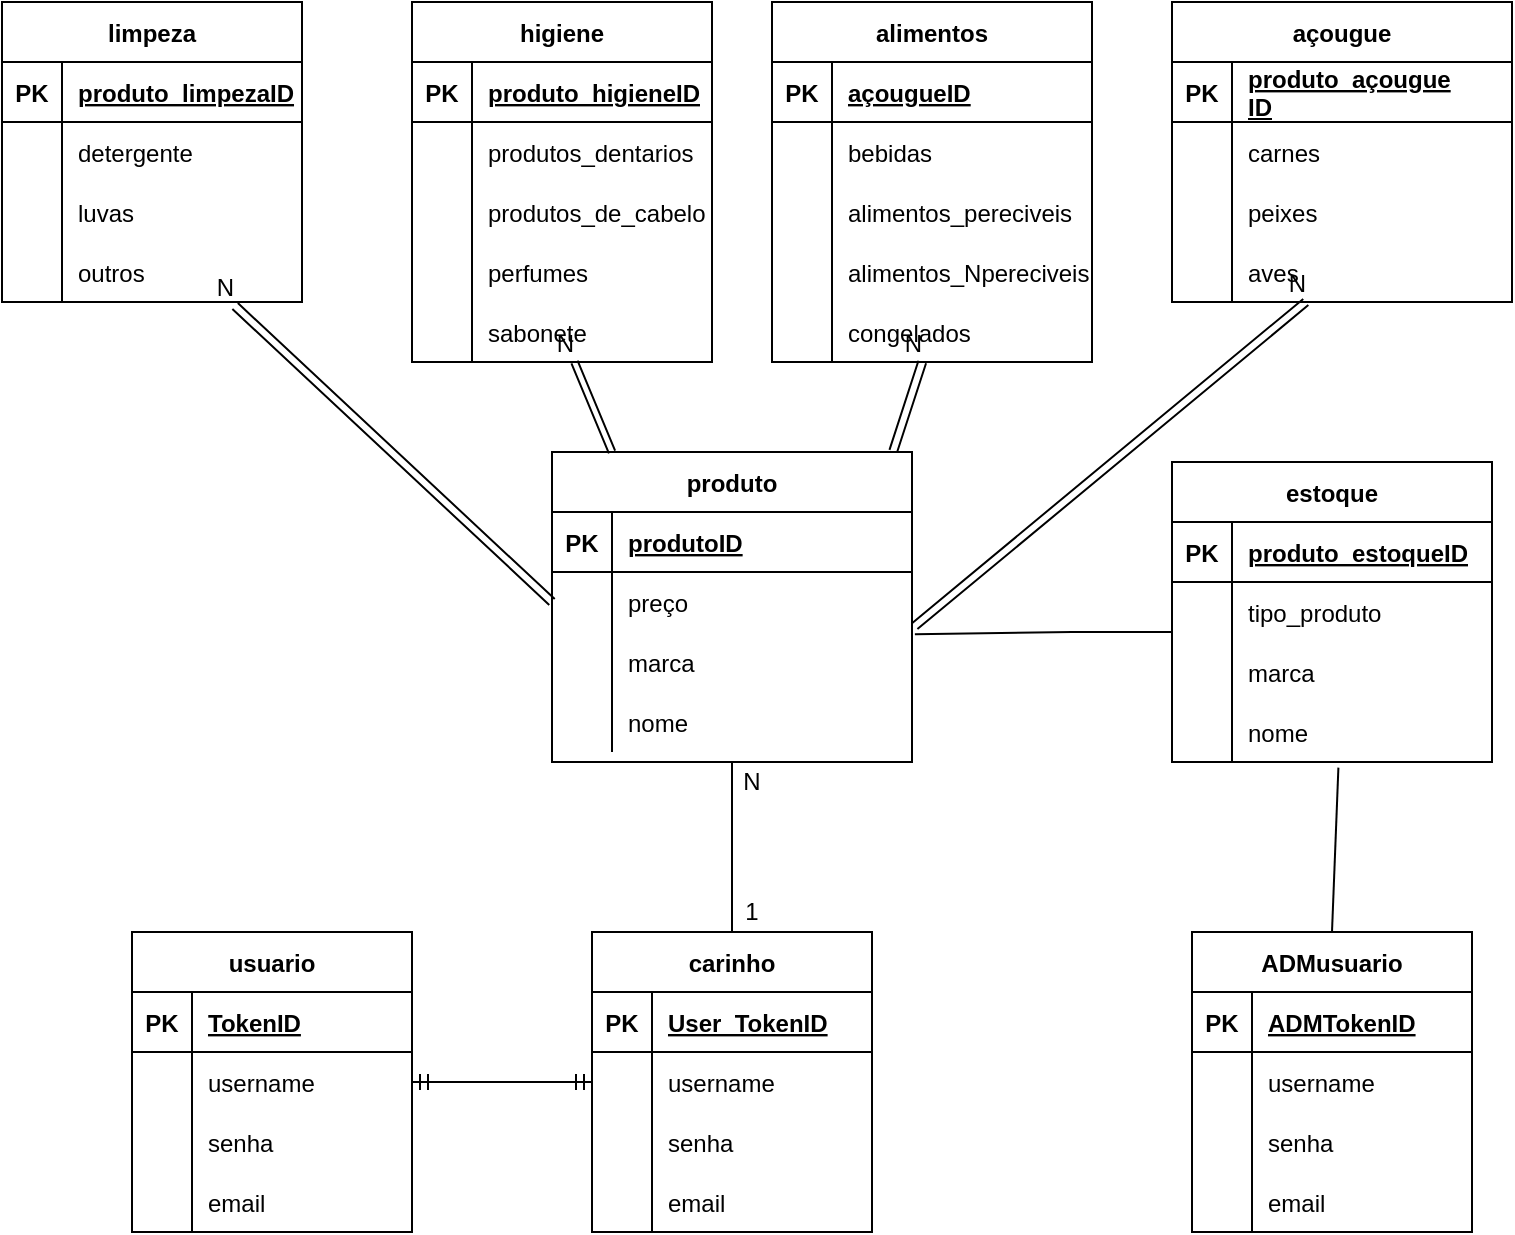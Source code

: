 <mxfile version="15.3.1" type="github"><diagram id="i1wane6dkHBw8XoT8Bc1" name="Page-1"><mxGraphModel dx="1151" dy="663" grid="1" gridSize="10" guides="1" tooltips="1" connect="1" arrows="1" fold="1" page="1" pageScale="1" pageWidth="413" pageHeight="291" math="0" shadow="0"><root><mxCell id="0"/><mxCell id="1" parent="0"/><mxCell id="B2MlyUKDuGletZ__i32v-38" value="higiene" style="shape=table;startSize=30;container=1;collapsible=1;childLayout=tableLayout;fixedRows=1;rowLines=0;fontStyle=1;align=center;resizeLast=1;" vertex="1" parent="1"><mxGeometry x="240" y="25" width="150" height="180" as="geometry"/></mxCell><mxCell id="B2MlyUKDuGletZ__i32v-39" value="" style="shape=partialRectangle;collapsible=0;dropTarget=0;pointerEvents=0;fillColor=none;top=0;left=0;bottom=1;right=0;points=[[0,0.5],[1,0.5]];portConstraint=eastwest;" vertex="1" parent="B2MlyUKDuGletZ__i32v-38"><mxGeometry y="30" width="150" height="30" as="geometry"/></mxCell><mxCell id="B2MlyUKDuGletZ__i32v-40" value="PK" style="shape=partialRectangle;connectable=0;fillColor=none;top=0;left=0;bottom=0;right=0;fontStyle=1;overflow=hidden;" vertex="1" parent="B2MlyUKDuGletZ__i32v-39"><mxGeometry width="30" height="30" as="geometry"><mxRectangle width="30" height="30" as="alternateBounds"/></mxGeometry></mxCell><mxCell id="B2MlyUKDuGletZ__i32v-41" value="produto_higieneID" style="shape=partialRectangle;connectable=0;fillColor=none;top=0;left=0;bottom=0;right=0;align=left;spacingLeft=6;fontStyle=5;overflow=hidden;" vertex="1" parent="B2MlyUKDuGletZ__i32v-39"><mxGeometry x="30" width="120" height="30" as="geometry"><mxRectangle width="120" height="30" as="alternateBounds"/></mxGeometry></mxCell><mxCell id="B2MlyUKDuGletZ__i32v-42" value="" style="shape=partialRectangle;collapsible=0;dropTarget=0;pointerEvents=0;fillColor=none;top=0;left=0;bottom=0;right=0;points=[[0,0.5],[1,0.5]];portConstraint=eastwest;" vertex="1" parent="B2MlyUKDuGletZ__i32v-38"><mxGeometry y="60" width="150" height="30" as="geometry"/></mxCell><mxCell id="B2MlyUKDuGletZ__i32v-43" value="" style="shape=partialRectangle;connectable=0;fillColor=none;top=0;left=0;bottom=0;right=0;editable=1;overflow=hidden;" vertex="1" parent="B2MlyUKDuGletZ__i32v-42"><mxGeometry width="30" height="30" as="geometry"><mxRectangle width="30" height="30" as="alternateBounds"/></mxGeometry></mxCell><mxCell id="B2MlyUKDuGletZ__i32v-44" value="produtos_dentarios" style="shape=partialRectangle;connectable=0;fillColor=none;top=0;left=0;bottom=0;right=0;align=left;spacingLeft=6;overflow=hidden;fontStyle=0" vertex="1" parent="B2MlyUKDuGletZ__i32v-42"><mxGeometry x="30" width="120" height="30" as="geometry"><mxRectangle width="120" height="30" as="alternateBounds"/></mxGeometry></mxCell><mxCell id="B2MlyUKDuGletZ__i32v-45" value="" style="shape=partialRectangle;collapsible=0;dropTarget=0;pointerEvents=0;fillColor=none;top=0;left=0;bottom=0;right=0;points=[[0,0.5],[1,0.5]];portConstraint=eastwest;" vertex="1" parent="B2MlyUKDuGletZ__i32v-38"><mxGeometry y="90" width="150" height="30" as="geometry"/></mxCell><mxCell id="B2MlyUKDuGletZ__i32v-46" value="" style="shape=partialRectangle;connectable=0;fillColor=none;top=0;left=0;bottom=0;right=0;editable=1;overflow=hidden;" vertex="1" parent="B2MlyUKDuGletZ__i32v-45"><mxGeometry width="30" height="30" as="geometry"><mxRectangle width="30" height="30" as="alternateBounds"/></mxGeometry></mxCell><mxCell id="B2MlyUKDuGletZ__i32v-47" value="produtos_de_cabelo" style="shape=partialRectangle;connectable=0;fillColor=none;top=0;left=0;bottom=0;right=0;align=left;spacingLeft=6;overflow=hidden;" vertex="1" parent="B2MlyUKDuGletZ__i32v-45"><mxGeometry x="30" width="120" height="30" as="geometry"><mxRectangle width="120" height="30" as="alternateBounds"/></mxGeometry></mxCell><mxCell id="B2MlyUKDuGletZ__i32v-48" value="" style="shape=partialRectangle;collapsible=0;dropTarget=0;pointerEvents=0;fillColor=none;top=0;left=0;bottom=0;right=0;points=[[0,0.5],[1,0.5]];portConstraint=eastwest;" vertex="1" parent="B2MlyUKDuGletZ__i32v-38"><mxGeometry y="120" width="150" height="30" as="geometry"/></mxCell><mxCell id="B2MlyUKDuGletZ__i32v-49" value="" style="shape=partialRectangle;connectable=0;fillColor=none;top=0;left=0;bottom=0;right=0;editable=1;overflow=hidden;" vertex="1" parent="B2MlyUKDuGletZ__i32v-48"><mxGeometry width="30" height="30" as="geometry"><mxRectangle width="30" height="30" as="alternateBounds"/></mxGeometry></mxCell><mxCell id="B2MlyUKDuGletZ__i32v-50" value="perfumes" style="shape=partialRectangle;connectable=0;fillColor=none;top=0;left=0;bottom=0;right=0;align=left;spacingLeft=6;overflow=hidden;" vertex="1" parent="B2MlyUKDuGletZ__i32v-48"><mxGeometry x="30" width="120" height="30" as="geometry"><mxRectangle width="120" height="30" as="alternateBounds"/></mxGeometry></mxCell><mxCell id="B2MlyUKDuGletZ__i32v-161" style="shape=partialRectangle;collapsible=0;dropTarget=0;pointerEvents=0;fillColor=none;top=0;left=0;bottom=0;right=0;points=[[0,0.5],[1,0.5]];portConstraint=eastwest;" vertex="1" parent="B2MlyUKDuGletZ__i32v-38"><mxGeometry y="150" width="150" height="30" as="geometry"/></mxCell><mxCell id="B2MlyUKDuGletZ__i32v-162" style="shape=partialRectangle;connectable=0;fillColor=none;top=0;left=0;bottom=0;right=0;editable=1;overflow=hidden;" vertex="1" parent="B2MlyUKDuGletZ__i32v-161"><mxGeometry width="30" height="30" as="geometry"><mxRectangle width="30" height="30" as="alternateBounds"/></mxGeometry></mxCell><mxCell id="B2MlyUKDuGletZ__i32v-163" value="sabonete" style="shape=partialRectangle;connectable=0;fillColor=none;top=0;left=0;bottom=0;right=0;align=left;spacingLeft=6;overflow=hidden;" vertex="1" parent="B2MlyUKDuGletZ__i32v-161"><mxGeometry x="30" width="120" height="30" as="geometry"><mxRectangle width="120" height="30" as="alternateBounds"/></mxGeometry></mxCell><mxCell id="B2MlyUKDuGletZ__i32v-51" value="produto" style="shape=table;startSize=30;container=1;collapsible=1;childLayout=tableLayout;fixedRows=1;rowLines=0;fontStyle=1;align=center;resizeLast=1;" vertex="1" parent="1"><mxGeometry x="310" y="250" width="180" height="155" as="geometry"/></mxCell><mxCell id="B2MlyUKDuGletZ__i32v-52" value="" style="shape=partialRectangle;collapsible=0;dropTarget=0;pointerEvents=0;fillColor=none;top=0;left=0;bottom=1;right=0;points=[[0,0.5],[1,0.5]];portConstraint=eastwest;" vertex="1" parent="B2MlyUKDuGletZ__i32v-51"><mxGeometry y="30" width="180" height="30" as="geometry"/></mxCell><mxCell id="B2MlyUKDuGletZ__i32v-53" value="PK" style="shape=partialRectangle;connectable=0;fillColor=none;top=0;left=0;bottom=0;right=0;fontStyle=1;overflow=hidden;" vertex="1" parent="B2MlyUKDuGletZ__i32v-52"><mxGeometry width="30" height="30" as="geometry"><mxRectangle width="30" height="30" as="alternateBounds"/></mxGeometry></mxCell><mxCell id="B2MlyUKDuGletZ__i32v-54" value="produtoID" style="shape=partialRectangle;connectable=0;fillColor=none;top=0;left=0;bottom=0;right=0;align=left;spacingLeft=6;fontStyle=5;overflow=hidden;" vertex="1" parent="B2MlyUKDuGletZ__i32v-52"><mxGeometry x="30" width="150" height="30" as="geometry"><mxRectangle width="150" height="30" as="alternateBounds"/></mxGeometry></mxCell><mxCell id="B2MlyUKDuGletZ__i32v-55" value="" style="shape=partialRectangle;collapsible=0;dropTarget=0;pointerEvents=0;fillColor=none;top=0;left=0;bottom=0;right=0;points=[[0,0.5],[1,0.5]];portConstraint=eastwest;" vertex="1" parent="B2MlyUKDuGletZ__i32v-51"><mxGeometry y="60" width="180" height="30" as="geometry"/></mxCell><mxCell id="B2MlyUKDuGletZ__i32v-56" value="" style="shape=partialRectangle;connectable=0;fillColor=none;top=0;left=0;bottom=0;right=0;editable=1;overflow=hidden;" vertex="1" parent="B2MlyUKDuGletZ__i32v-55"><mxGeometry width="30" height="30" as="geometry"><mxRectangle width="30" height="30" as="alternateBounds"/></mxGeometry></mxCell><object label="preço" id="B2MlyUKDuGletZ__i32v-57"><mxCell style="shape=partialRectangle;connectable=0;fillColor=none;top=0;left=0;bottom=0;right=0;align=left;spacingLeft=6;overflow=hidden;" vertex="1" parent="B2MlyUKDuGletZ__i32v-55"><mxGeometry x="30" width="150" height="30" as="geometry"><mxRectangle width="150" height="30" as="alternateBounds"/></mxGeometry></mxCell></object><mxCell id="B2MlyUKDuGletZ__i32v-58" value="" style="shape=partialRectangle;collapsible=0;dropTarget=0;pointerEvents=0;fillColor=none;top=0;left=0;bottom=0;right=0;points=[[0,0.5],[1,0.5]];portConstraint=eastwest;" vertex="1" parent="B2MlyUKDuGletZ__i32v-51"><mxGeometry y="90" width="180" height="30" as="geometry"/></mxCell><mxCell id="B2MlyUKDuGletZ__i32v-59" value="" style="shape=partialRectangle;connectable=0;fillColor=none;top=0;left=0;bottom=0;right=0;editable=1;overflow=hidden;" vertex="1" parent="B2MlyUKDuGletZ__i32v-58"><mxGeometry width="30" height="30" as="geometry"><mxRectangle width="30" height="30" as="alternateBounds"/></mxGeometry></mxCell><mxCell id="B2MlyUKDuGletZ__i32v-60" value="marca" style="shape=partialRectangle;connectable=0;fillColor=none;top=0;left=0;bottom=0;right=0;align=left;spacingLeft=6;overflow=hidden;" vertex="1" parent="B2MlyUKDuGletZ__i32v-58"><mxGeometry x="30" width="150" height="30" as="geometry"><mxRectangle width="150" height="30" as="alternateBounds"/></mxGeometry></mxCell><mxCell id="B2MlyUKDuGletZ__i32v-61" value="" style="shape=partialRectangle;collapsible=0;dropTarget=0;pointerEvents=0;fillColor=none;top=0;left=0;bottom=0;right=0;points=[[0,0.5],[1,0.5]];portConstraint=eastwest;" vertex="1" parent="B2MlyUKDuGletZ__i32v-51"><mxGeometry y="120" width="180" height="30" as="geometry"/></mxCell><mxCell id="B2MlyUKDuGletZ__i32v-62" value="" style="shape=partialRectangle;connectable=0;fillColor=none;top=0;left=0;bottom=0;right=0;editable=1;overflow=hidden;" vertex="1" parent="B2MlyUKDuGletZ__i32v-61"><mxGeometry width="30" height="30" as="geometry"><mxRectangle width="30" height="30" as="alternateBounds"/></mxGeometry></mxCell><mxCell id="B2MlyUKDuGletZ__i32v-63" value="nome" style="shape=partialRectangle;connectable=0;fillColor=none;top=0;left=0;bottom=0;right=0;align=left;spacingLeft=6;overflow=hidden;" vertex="1" parent="B2MlyUKDuGletZ__i32v-61"><mxGeometry x="30" width="150" height="30" as="geometry"><mxRectangle width="150" height="30" as="alternateBounds"/></mxGeometry></mxCell><mxCell id="B2MlyUKDuGletZ__i32v-77" value="açougue" style="shape=table;startSize=30;container=1;collapsible=1;childLayout=tableLayout;fixedRows=1;rowLines=0;fontStyle=1;align=center;resizeLast=1;" vertex="1" parent="1"><mxGeometry x="620" y="25" width="170" height="150" as="geometry"/></mxCell><mxCell id="B2MlyUKDuGletZ__i32v-78" value="" style="shape=partialRectangle;collapsible=0;dropTarget=0;pointerEvents=0;fillColor=none;top=0;left=0;bottom=1;right=0;points=[[0,0.5],[1,0.5]];portConstraint=eastwest;" vertex="1" parent="B2MlyUKDuGletZ__i32v-77"><mxGeometry y="30" width="170" height="30" as="geometry"/></mxCell><mxCell id="B2MlyUKDuGletZ__i32v-79" value="PK" style="shape=partialRectangle;connectable=0;fillColor=none;top=0;left=0;bottom=0;right=0;fontStyle=1;overflow=hidden;" vertex="1" parent="B2MlyUKDuGletZ__i32v-78"><mxGeometry width="30" height="30" as="geometry"><mxRectangle width="30" height="30" as="alternateBounds"/></mxGeometry></mxCell><mxCell id="B2MlyUKDuGletZ__i32v-80" value="produto_açougue&#10;ID" style="shape=partialRectangle;connectable=0;fillColor=none;top=0;left=0;bottom=0;right=0;align=left;spacingLeft=6;fontStyle=5;overflow=hidden;" vertex="1" parent="B2MlyUKDuGletZ__i32v-78"><mxGeometry x="30" width="140" height="30" as="geometry"><mxRectangle width="140" height="30" as="alternateBounds"/></mxGeometry></mxCell><mxCell id="B2MlyUKDuGletZ__i32v-81" value="" style="shape=partialRectangle;collapsible=0;dropTarget=0;pointerEvents=0;fillColor=none;top=0;left=0;bottom=0;right=0;points=[[0,0.5],[1,0.5]];portConstraint=eastwest;" vertex="1" parent="B2MlyUKDuGletZ__i32v-77"><mxGeometry y="60" width="170" height="30" as="geometry"/></mxCell><mxCell id="B2MlyUKDuGletZ__i32v-82" value="" style="shape=partialRectangle;connectable=0;fillColor=none;top=0;left=0;bottom=0;right=0;editable=1;overflow=hidden;" vertex="1" parent="B2MlyUKDuGletZ__i32v-81"><mxGeometry width="30" height="30" as="geometry"><mxRectangle width="30" height="30" as="alternateBounds"/></mxGeometry></mxCell><mxCell id="B2MlyUKDuGletZ__i32v-83" value="carnes" style="shape=partialRectangle;connectable=0;fillColor=none;top=0;left=0;bottom=0;right=0;align=left;spacingLeft=6;overflow=hidden;" vertex="1" parent="B2MlyUKDuGletZ__i32v-81"><mxGeometry x="30" width="140" height="30" as="geometry"><mxRectangle width="140" height="30" as="alternateBounds"/></mxGeometry></mxCell><mxCell id="B2MlyUKDuGletZ__i32v-84" value="" style="shape=partialRectangle;collapsible=0;dropTarget=0;pointerEvents=0;fillColor=none;top=0;left=0;bottom=0;right=0;points=[[0,0.5],[1,0.5]];portConstraint=eastwest;" vertex="1" parent="B2MlyUKDuGletZ__i32v-77"><mxGeometry y="90" width="170" height="30" as="geometry"/></mxCell><mxCell id="B2MlyUKDuGletZ__i32v-85" value="" style="shape=partialRectangle;connectable=0;fillColor=none;top=0;left=0;bottom=0;right=0;editable=1;overflow=hidden;" vertex="1" parent="B2MlyUKDuGletZ__i32v-84"><mxGeometry width="30" height="30" as="geometry"><mxRectangle width="30" height="30" as="alternateBounds"/></mxGeometry></mxCell><mxCell id="B2MlyUKDuGletZ__i32v-86" value="peixes" style="shape=partialRectangle;connectable=0;fillColor=none;top=0;left=0;bottom=0;right=0;align=left;spacingLeft=6;overflow=hidden;" vertex="1" parent="B2MlyUKDuGletZ__i32v-84"><mxGeometry x="30" width="140" height="30" as="geometry"><mxRectangle width="140" height="30" as="alternateBounds"/></mxGeometry></mxCell><mxCell id="B2MlyUKDuGletZ__i32v-87" value="" style="shape=partialRectangle;collapsible=0;dropTarget=0;pointerEvents=0;fillColor=none;top=0;left=0;bottom=0;right=0;points=[[0,0.5],[1,0.5]];portConstraint=eastwest;" vertex="1" parent="B2MlyUKDuGletZ__i32v-77"><mxGeometry y="120" width="170" height="30" as="geometry"/></mxCell><mxCell id="B2MlyUKDuGletZ__i32v-88" value="" style="shape=partialRectangle;connectable=0;fillColor=none;top=0;left=0;bottom=0;right=0;editable=1;overflow=hidden;" vertex="1" parent="B2MlyUKDuGletZ__i32v-87"><mxGeometry width="30" height="30" as="geometry"><mxRectangle width="30" height="30" as="alternateBounds"/></mxGeometry></mxCell><mxCell id="B2MlyUKDuGletZ__i32v-89" value="aves" style="shape=partialRectangle;connectable=0;fillColor=none;top=0;left=0;bottom=0;right=0;align=left;spacingLeft=6;overflow=hidden;" vertex="1" parent="B2MlyUKDuGletZ__i32v-87"><mxGeometry x="30" width="140" height="30" as="geometry"><mxRectangle width="140" height="30" as="alternateBounds"/></mxGeometry></mxCell><mxCell id="B2MlyUKDuGletZ__i32v-90" value="limpeza" style="shape=table;startSize=30;container=1;collapsible=1;childLayout=tableLayout;fixedRows=1;rowLines=0;fontStyle=1;align=center;resizeLast=1;" vertex="1" parent="1"><mxGeometry x="35" y="25" width="150" height="150" as="geometry"/></mxCell><mxCell id="B2MlyUKDuGletZ__i32v-91" value="" style="shape=partialRectangle;collapsible=0;dropTarget=0;pointerEvents=0;fillColor=none;top=0;left=0;bottom=1;right=0;points=[[0,0.5],[1,0.5]];portConstraint=eastwest;" vertex="1" parent="B2MlyUKDuGletZ__i32v-90"><mxGeometry y="30" width="150" height="30" as="geometry"/></mxCell><mxCell id="B2MlyUKDuGletZ__i32v-92" value="PK" style="shape=partialRectangle;connectable=0;fillColor=none;top=0;left=0;bottom=0;right=0;fontStyle=1;overflow=hidden;" vertex="1" parent="B2MlyUKDuGletZ__i32v-91"><mxGeometry width="30" height="30" as="geometry"><mxRectangle width="30" height="30" as="alternateBounds"/></mxGeometry></mxCell><mxCell id="B2MlyUKDuGletZ__i32v-93" value="produto_limpezaID" style="shape=partialRectangle;connectable=0;fillColor=none;top=0;left=0;bottom=0;right=0;align=left;spacingLeft=6;fontStyle=5;overflow=hidden;" vertex="1" parent="B2MlyUKDuGletZ__i32v-91"><mxGeometry x="30" width="120" height="30" as="geometry"><mxRectangle width="120" height="30" as="alternateBounds"/></mxGeometry></mxCell><mxCell id="B2MlyUKDuGletZ__i32v-94" value="" style="shape=partialRectangle;collapsible=0;dropTarget=0;pointerEvents=0;fillColor=none;top=0;left=0;bottom=0;right=0;points=[[0,0.5],[1,0.5]];portConstraint=eastwest;" vertex="1" parent="B2MlyUKDuGletZ__i32v-90"><mxGeometry y="60" width="150" height="30" as="geometry"/></mxCell><mxCell id="B2MlyUKDuGletZ__i32v-95" value="" style="shape=partialRectangle;connectable=0;fillColor=none;top=0;left=0;bottom=0;right=0;editable=1;overflow=hidden;" vertex="1" parent="B2MlyUKDuGletZ__i32v-94"><mxGeometry width="30" height="30" as="geometry"><mxRectangle width="30" height="30" as="alternateBounds"/></mxGeometry></mxCell><mxCell id="B2MlyUKDuGletZ__i32v-96" value="detergente" style="shape=partialRectangle;connectable=0;fillColor=none;top=0;left=0;bottom=0;right=0;align=left;spacingLeft=6;overflow=hidden;" vertex="1" parent="B2MlyUKDuGletZ__i32v-94"><mxGeometry x="30" width="120" height="30" as="geometry"><mxRectangle width="120" height="30" as="alternateBounds"/></mxGeometry></mxCell><mxCell id="B2MlyUKDuGletZ__i32v-97" value="" style="shape=partialRectangle;collapsible=0;dropTarget=0;pointerEvents=0;fillColor=none;top=0;left=0;bottom=0;right=0;points=[[0,0.5],[1,0.5]];portConstraint=eastwest;" vertex="1" parent="B2MlyUKDuGletZ__i32v-90"><mxGeometry y="90" width="150" height="30" as="geometry"/></mxCell><mxCell id="B2MlyUKDuGletZ__i32v-98" value="" style="shape=partialRectangle;connectable=0;fillColor=none;top=0;left=0;bottom=0;right=0;editable=1;overflow=hidden;" vertex="1" parent="B2MlyUKDuGletZ__i32v-97"><mxGeometry width="30" height="30" as="geometry"><mxRectangle width="30" height="30" as="alternateBounds"/></mxGeometry></mxCell><mxCell id="B2MlyUKDuGletZ__i32v-99" value="luvas" style="shape=partialRectangle;connectable=0;fillColor=none;top=0;left=0;bottom=0;right=0;align=left;spacingLeft=6;overflow=hidden;" vertex="1" parent="B2MlyUKDuGletZ__i32v-97"><mxGeometry x="30" width="120" height="30" as="geometry"><mxRectangle width="120" height="30" as="alternateBounds"/></mxGeometry></mxCell><mxCell id="B2MlyUKDuGletZ__i32v-100" value="" style="shape=partialRectangle;collapsible=0;dropTarget=0;pointerEvents=0;fillColor=none;top=0;left=0;bottom=0;right=0;points=[[0,0.5],[1,0.5]];portConstraint=eastwest;" vertex="1" parent="B2MlyUKDuGletZ__i32v-90"><mxGeometry y="120" width="150" height="30" as="geometry"/></mxCell><mxCell id="B2MlyUKDuGletZ__i32v-101" value="" style="shape=partialRectangle;connectable=0;fillColor=none;top=0;left=0;bottom=0;right=0;editable=1;overflow=hidden;" vertex="1" parent="B2MlyUKDuGletZ__i32v-100"><mxGeometry width="30" height="30" as="geometry"><mxRectangle width="30" height="30" as="alternateBounds"/></mxGeometry></mxCell><mxCell id="B2MlyUKDuGletZ__i32v-102" value="outros" style="shape=partialRectangle;connectable=0;fillColor=none;top=0;left=0;bottom=0;right=0;align=left;spacingLeft=6;overflow=hidden;" vertex="1" parent="B2MlyUKDuGletZ__i32v-100"><mxGeometry x="30" width="120" height="30" as="geometry"><mxRectangle width="120" height="30" as="alternateBounds"/></mxGeometry></mxCell><mxCell id="B2MlyUKDuGletZ__i32v-103" value="alimentos" style="shape=table;startSize=30;container=1;collapsible=1;childLayout=tableLayout;fixedRows=1;rowLines=0;fontStyle=1;align=center;resizeLast=1;" vertex="1" parent="1"><mxGeometry x="420" y="25" width="160" height="180" as="geometry"/></mxCell><mxCell id="B2MlyUKDuGletZ__i32v-104" value="" style="shape=partialRectangle;collapsible=0;dropTarget=0;pointerEvents=0;fillColor=none;top=0;left=0;bottom=1;right=0;points=[[0,0.5],[1,0.5]];portConstraint=eastwest;" vertex="1" parent="B2MlyUKDuGletZ__i32v-103"><mxGeometry y="30" width="160" height="30" as="geometry"/></mxCell><mxCell id="B2MlyUKDuGletZ__i32v-105" value="PK" style="shape=partialRectangle;connectable=0;fillColor=none;top=0;left=0;bottom=0;right=0;fontStyle=1;overflow=hidden;" vertex="1" parent="B2MlyUKDuGletZ__i32v-104"><mxGeometry width="30" height="30" as="geometry"><mxRectangle width="30" height="30" as="alternateBounds"/></mxGeometry></mxCell><mxCell id="B2MlyUKDuGletZ__i32v-106" value="açougueID" style="shape=partialRectangle;connectable=0;fillColor=none;top=0;left=0;bottom=0;right=0;align=left;spacingLeft=6;fontStyle=5;overflow=hidden;" vertex="1" parent="B2MlyUKDuGletZ__i32v-104"><mxGeometry x="30" width="130" height="30" as="geometry"><mxRectangle width="130" height="30" as="alternateBounds"/></mxGeometry></mxCell><mxCell id="B2MlyUKDuGletZ__i32v-107" value="" style="shape=partialRectangle;collapsible=0;dropTarget=0;pointerEvents=0;fillColor=none;top=0;left=0;bottom=0;right=0;points=[[0,0.5],[1,0.5]];portConstraint=eastwest;" vertex="1" parent="B2MlyUKDuGletZ__i32v-103"><mxGeometry y="60" width="160" height="30" as="geometry"/></mxCell><mxCell id="B2MlyUKDuGletZ__i32v-108" value="" style="shape=partialRectangle;connectable=0;fillColor=none;top=0;left=0;bottom=0;right=0;editable=1;overflow=hidden;" vertex="1" parent="B2MlyUKDuGletZ__i32v-107"><mxGeometry width="30" height="30" as="geometry"><mxRectangle width="30" height="30" as="alternateBounds"/></mxGeometry></mxCell><mxCell id="B2MlyUKDuGletZ__i32v-109" value="bebidas" style="shape=partialRectangle;connectable=0;fillColor=none;top=0;left=0;bottom=0;right=0;align=left;spacingLeft=6;overflow=hidden;" vertex="1" parent="B2MlyUKDuGletZ__i32v-107"><mxGeometry x="30" width="130" height="30" as="geometry"><mxRectangle width="130" height="30" as="alternateBounds"/></mxGeometry></mxCell><mxCell id="B2MlyUKDuGletZ__i32v-110" value="" style="shape=partialRectangle;collapsible=0;dropTarget=0;pointerEvents=0;fillColor=none;top=0;left=0;bottom=0;right=0;points=[[0,0.5],[1,0.5]];portConstraint=eastwest;" vertex="1" parent="B2MlyUKDuGletZ__i32v-103"><mxGeometry y="90" width="160" height="30" as="geometry"/></mxCell><mxCell id="B2MlyUKDuGletZ__i32v-111" value="" style="shape=partialRectangle;connectable=0;fillColor=none;top=0;left=0;bottom=0;right=0;editable=1;overflow=hidden;" vertex="1" parent="B2MlyUKDuGletZ__i32v-110"><mxGeometry width="30" height="30" as="geometry"><mxRectangle width="30" height="30" as="alternateBounds"/></mxGeometry></mxCell><mxCell id="B2MlyUKDuGletZ__i32v-112" value="alimentos_pereciveis" style="shape=partialRectangle;connectable=0;fillColor=none;top=0;left=0;bottom=0;right=0;align=left;spacingLeft=6;overflow=hidden;" vertex="1" parent="B2MlyUKDuGletZ__i32v-110"><mxGeometry x="30" width="130" height="30" as="geometry"><mxRectangle width="130" height="30" as="alternateBounds"/></mxGeometry></mxCell><mxCell id="B2MlyUKDuGletZ__i32v-158" style="shape=partialRectangle;collapsible=0;dropTarget=0;pointerEvents=0;fillColor=none;top=0;left=0;bottom=0;right=0;points=[[0,0.5],[1,0.5]];portConstraint=eastwest;" vertex="1" parent="B2MlyUKDuGletZ__i32v-103"><mxGeometry y="120" width="160" height="30" as="geometry"/></mxCell><mxCell id="B2MlyUKDuGletZ__i32v-159" style="shape=partialRectangle;connectable=0;fillColor=none;top=0;left=0;bottom=0;right=0;editable=1;overflow=hidden;" vertex="1" parent="B2MlyUKDuGletZ__i32v-158"><mxGeometry width="30" height="30" as="geometry"><mxRectangle width="30" height="30" as="alternateBounds"/></mxGeometry></mxCell><mxCell id="B2MlyUKDuGletZ__i32v-160" value="alimentos_Npereciveis" style="shape=partialRectangle;connectable=0;fillColor=none;top=0;left=0;bottom=0;right=0;align=left;spacingLeft=6;overflow=hidden;" vertex="1" parent="B2MlyUKDuGletZ__i32v-158"><mxGeometry x="30" width="130" height="30" as="geometry"><mxRectangle width="130" height="30" as="alternateBounds"/></mxGeometry></mxCell><mxCell id="B2MlyUKDuGletZ__i32v-113" value="" style="shape=partialRectangle;collapsible=0;dropTarget=0;pointerEvents=0;fillColor=none;top=0;left=0;bottom=0;right=0;points=[[0,0.5],[1,0.5]];portConstraint=eastwest;" vertex="1" parent="B2MlyUKDuGletZ__i32v-103"><mxGeometry y="150" width="160" height="30" as="geometry"/></mxCell><mxCell id="B2MlyUKDuGletZ__i32v-114" value="" style="shape=partialRectangle;connectable=0;fillColor=none;top=0;left=0;bottom=0;right=0;editable=1;overflow=hidden;" vertex="1" parent="B2MlyUKDuGletZ__i32v-113"><mxGeometry width="30" height="30" as="geometry"><mxRectangle width="30" height="30" as="alternateBounds"/></mxGeometry></mxCell><mxCell id="B2MlyUKDuGletZ__i32v-115" value="congelados" style="shape=partialRectangle;connectable=0;fillColor=none;top=0;left=0;bottom=0;right=0;align=left;spacingLeft=6;overflow=hidden;" vertex="1" parent="B2MlyUKDuGletZ__i32v-113"><mxGeometry x="30" width="130" height="30" as="geometry"><mxRectangle width="130" height="30" as="alternateBounds"/></mxGeometry></mxCell><mxCell id="B2MlyUKDuGletZ__i32v-129" value="usuario" style="shape=table;startSize=30;container=1;collapsible=1;childLayout=tableLayout;fixedRows=1;rowLines=0;fontStyle=1;align=center;resizeLast=1;" vertex="1" parent="1"><mxGeometry x="100" y="490" width="140" height="150" as="geometry"/></mxCell><mxCell id="B2MlyUKDuGletZ__i32v-130" value="" style="shape=partialRectangle;collapsible=0;dropTarget=0;pointerEvents=0;fillColor=none;top=0;left=0;bottom=1;right=0;points=[[0,0.5],[1,0.5]];portConstraint=eastwest;" vertex="1" parent="B2MlyUKDuGletZ__i32v-129"><mxGeometry y="30" width="140" height="30" as="geometry"/></mxCell><mxCell id="B2MlyUKDuGletZ__i32v-131" value="PK" style="shape=partialRectangle;connectable=0;fillColor=none;top=0;left=0;bottom=0;right=0;fontStyle=1;overflow=hidden;" vertex="1" parent="B2MlyUKDuGletZ__i32v-130"><mxGeometry width="30" height="30" as="geometry"><mxRectangle width="30" height="30" as="alternateBounds"/></mxGeometry></mxCell><mxCell id="B2MlyUKDuGletZ__i32v-132" value="TokenID" style="shape=partialRectangle;connectable=0;fillColor=none;top=0;left=0;bottom=0;right=0;align=left;spacingLeft=6;fontStyle=5;overflow=hidden;" vertex="1" parent="B2MlyUKDuGletZ__i32v-130"><mxGeometry x="30" width="110" height="30" as="geometry"><mxRectangle width="110" height="30" as="alternateBounds"/></mxGeometry></mxCell><mxCell id="B2MlyUKDuGletZ__i32v-133" value="" style="shape=partialRectangle;collapsible=0;dropTarget=0;pointerEvents=0;fillColor=none;top=0;left=0;bottom=0;right=0;points=[[0,0.5],[1,0.5]];portConstraint=eastwest;" vertex="1" parent="B2MlyUKDuGletZ__i32v-129"><mxGeometry y="60" width="140" height="30" as="geometry"/></mxCell><mxCell id="B2MlyUKDuGletZ__i32v-134" value="" style="shape=partialRectangle;connectable=0;fillColor=none;top=0;left=0;bottom=0;right=0;editable=1;overflow=hidden;" vertex="1" parent="B2MlyUKDuGletZ__i32v-133"><mxGeometry width="30" height="30" as="geometry"><mxRectangle width="30" height="30" as="alternateBounds"/></mxGeometry></mxCell><mxCell id="B2MlyUKDuGletZ__i32v-135" value="username" style="shape=partialRectangle;connectable=0;fillColor=none;top=0;left=0;bottom=0;right=0;align=left;spacingLeft=6;overflow=hidden;" vertex="1" parent="B2MlyUKDuGletZ__i32v-133"><mxGeometry x="30" width="110" height="30" as="geometry"><mxRectangle width="110" height="30" as="alternateBounds"/></mxGeometry></mxCell><mxCell id="B2MlyUKDuGletZ__i32v-136" value="" style="shape=partialRectangle;collapsible=0;dropTarget=0;pointerEvents=0;fillColor=none;top=0;left=0;bottom=0;right=0;points=[[0,0.5],[1,0.5]];portConstraint=eastwest;" vertex="1" parent="B2MlyUKDuGletZ__i32v-129"><mxGeometry y="90" width="140" height="30" as="geometry"/></mxCell><mxCell id="B2MlyUKDuGletZ__i32v-137" value="" style="shape=partialRectangle;connectable=0;fillColor=none;top=0;left=0;bottom=0;right=0;editable=1;overflow=hidden;" vertex="1" parent="B2MlyUKDuGletZ__i32v-136"><mxGeometry width="30" height="30" as="geometry"><mxRectangle width="30" height="30" as="alternateBounds"/></mxGeometry></mxCell><mxCell id="B2MlyUKDuGletZ__i32v-138" value="senha" style="shape=partialRectangle;connectable=0;fillColor=none;top=0;left=0;bottom=0;right=0;align=left;spacingLeft=6;overflow=hidden;" vertex="1" parent="B2MlyUKDuGletZ__i32v-136"><mxGeometry x="30" width="110" height="30" as="geometry"><mxRectangle width="110" height="30" as="alternateBounds"/></mxGeometry></mxCell><mxCell id="B2MlyUKDuGletZ__i32v-139" value="" style="shape=partialRectangle;collapsible=0;dropTarget=0;pointerEvents=0;fillColor=none;top=0;left=0;bottom=0;right=0;points=[[0,0.5],[1,0.5]];portConstraint=eastwest;" vertex="1" parent="B2MlyUKDuGletZ__i32v-129"><mxGeometry y="120" width="140" height="30" as="geometry"/></mxCell><mxCell id="B2MlyUKDuGletZ__i32v-140" value="" style="shape=partialRectangle;connectable=0;fillColor=none;top=0;left=0;bottom=0;right=0;editable=1;overflow=hidden;" vertex="1" parent="B2MlyUKDuGletZ__i32v-139"><mxGeometry width="30" height="30" as="geometry"><mxRectangle width="30" height="30" as="alternateBounds"/></mxGeometry></mxCell><mxCell id="B2MlyUKDuGletZ__i32v-141" value="email" style="shape=partialRectangle;connectable=0;fillColor=none;top=0;left=0;bottom=0;right=0;align=left;spacingLeft=6;overflow=hidden;" vertex="1" parent="B2MlyUKDuGletZ__i32v-139"><mxGeometry x="30" width="110" height="30" as="geometry"><mxRectangle width="110" height="30" as="alternateBounds"/></mxGeometry></mxCell><mxCell id="B2MlyUKDuGletZ__i32v-145" value="carinho" style="shape=table;startSize=30;container=1;collapsible=1;childLayout=tableLayout;fixedRows=1;rowLines=0;fontStyle=1;align=center;resizeLast=1;" vertex="1" parent="1"><mxGeometry x="330" y="490" width="140" height="150" as="geometry"/></mxCell><mxCell id="B2MlyUKDuGletZ__i32v-146" value="" style="shape=partialRectangle;collapsible=0;dropTarget=0;pointerEvents=0;fillColor=none;top=0;left=0;bottom=1;right=0;points=[[0,0.5],[1,0.5]];portConstraint=eastwest;" vertex="1" parent="B2MlyUKDuGletZ__i32v-145"><mxGeometry y="30" width="140" height="30" as="geometry"/></mxCell><mxCell id="B2MlyUKDuGletZ__i32v-147" value="PK" style="shape=partialRectangle;connectable=0;fillColor=none;top=0;left=0;bottom=0;right=0;fontStyle=1;overflow=hidden;" vertex="1" parent="B2MlyUKDuGletZ__i32v-146"><mxGeometry width="30" height="30" as="geometry"><mxRectangle width="30" height="30" as="alternateBounds"/></mxGeometry></mxCell><mxCell id="B2MlyUKDuGletZ__i32v-148" value="User_TokenID" style="shape=partialRectangle;connectable=0;fillColor=none;top=0;left=0;bottom=0;right=0;align=left;spacingLeft=6;fontStyle=5;overflow=hidden;" vertex="1" parent="B2MlyUKDuGletZ__i32v-146"><mxGeometry x="30" width="110" height="30" as="geometry"><mxRectangle width="110" height="30" as="alternateBounds"/></mxGeometry></mxCell><mxCell id="B2MlyUKDuGletZ__i32v-149" value="" style="shape=partialRectangle;collapsible=0;dropTarget=0;pointerEvents=0;fillColor=none;top=0;left=0;bottom=0;right=0;points=[[0,0.5],[1,0.5]];portConstraint=eastwest;" vertex="1" parent="B2MlyUKDuGletZ__i32v-145"><mxGeometry y="60" width="140" height="30" as="geometry"/></mxCell><mxCell id="B2MlyUKDuGletZ__i32v-150" value="" style="shape=partialRectangle;connectable=0;fillColor=none;top=0;left=0;bottom=0;right=0;editable=1;overflow=hidden;" vertex="1" parent="B2MlyUKDuGletZ__i32v-149"><mxGeometry width="30" height="30" as="geometry"><mxRectangle width="30" height="30" as="alternateBounds"/></mxGeometry></mxCell><mxCell id="B2MlyUKDuGletZ__i32v-151" value="username" style="shape=partialRectangle;connectable=0;fillColor=none;top=0;left=0;bottom=0;right=0;align=left;spacingLeft=6;overflow=hidden;" vertex="1" parent="B2MlyUKDuGletZ__i32v-149"><mxGeometry x="30" width="110" height="30" as="geometry"><mxRectangle width="110" height="30" as="alternateBounds"/></mxGeometry></mxCell><mxCell id="B2MlyUKDuGletZ__i32v-152" value="" style="shape=partialRectangle;collapsible=0;dropTarget=0;pointerEvents=0;fillColor=none;top=0;left=0;bottom=0;right=0;points=[[0,0.5],[1,0.5]];portConstraint=eastwest;" vertex="1" parent="B2MlyUKDuGletZ__i32v-145"><mxGeometry y="90" width="140" height="30" as="geometry"/></mxCell><mxCell id="B2MlyUKDuGletZ__i32v-153" value="" style="shape=partialRectangle;connectable=0;fillColor=none;top=0;left=0;bottom=0;right=0;editable=1;overflow=hidden;" vertex="1" parent="B2MlyUKDuGletZ__i32v-152"><mxGeometry width="30" height="30" as="geometry"><mxRectangle width="30" height="30" as="alternateBounds"/></mxGeometry></mxCell><mxCell id="B2MlyUKDuGletZ__i32v-154" value="senha" style="shape=partialRectangle;connectable=0;fillColor=none;top=0;left=0;bottom=0;right=0;align=left;spacingLeft=6;overflow=hidden;" vertex="1" parent="B2MlyUKDuGletZ__i32v-152"><mxGeometry x="30" width="110" height="30" as="geometry"><mxRectangle width="110" height="30" as="alternateBounds"/></mxGeometry></mxCell><mxCell id="B2MlyUKDuGletZ__i32v-155" value="" style="shape=partialRectangle;collapsible=0;dropTarget=0;pointerEvents=0;fillColor=none;top=0;left=0;bottom=0;right=0;points=[[0,0.5],[1,0.5]];portConstraint=eastwest;" vertex="1" parent="B2MlyUKDuGletZ__i32v-145"><mxGeometry y="120" width="140" height="30" as="geometry"/></mxCell><mxCell id="B2MlyUKDuGletZ__i32v-156" value="" style="shape=partialRectangle;connectable=0;fillColor=none;top=0;left=0;bottom=0;right=0;editable=1;overflow=hidden;" vertex="1" parent="B2MlyUKDuGletZ__i32v-155"><mxGeometry width="30" height="30" as="geometry"><mxRectangle width="30" height="30" as="alternateBounds"/></mxGeometry></mxCell><mxCell id="B2MlyUKDuGletZ__i32v-157" value="email" style="shape=partialRectangle;connectable=0;fillColor=none;top=0;left=0;bottom=0;right=0;align=left;spacingLeft=6;overflow=hidden;" vertex="1" parent="B2MlyUKDuGletZ__i32v-155"><mxGeometry x="30" width="110" height="30" as="geometry"><mxRectangle width="110" height="30" as="alternateBounds"/></mxGeometry></mxCell><mxCell id="B2MlyUKDuGletZ__i32v-171" value="" style="shape=link;html=1;rounded=0;exitX=0;exitY=0.5;exitDx=0;exitDy=0;entryX=0.777;entryY=1.067;entryDx=0;entryDy=0;entryPerimeter=0;" edge="1" parent="1" source="B2MlyUKDuGletZ__i32v-55" target="B2MlyUKDuGletZ__i32v-100"><mxGeometry relative="1" as="geometry"><mxPoint x="80.0" y="382" as="sourcePoint"/><mxPoint x="275.462" y="220" as="targetPoint"/></mxGeometry></mxCell><mxCell id="B2MlyUKDuGletZ__i32v-172" value="N" style="resizable=0;html=1;align=right;verticalAlign=bottom;" connectable="0" vertex="1" parent="B2MlyUKDuGletZ__i32v-171"><mxGeometry x="1" relative="1" as="geometry"/></mxCell><mxCell id="B2MlyUKDuGletZ__i32v-165" value="" style="shape=link;html=1;rounded=0;exitX=1.008;exitY=-0.1;exitDx=0;exitDy=0;exitPerimeter=0;" edge="1" parent="1" source="B2MlyUKDuGletZ__i32v-58" target="B2MlyUKDuGletZ__i32v-87"><mxGeometry relative="1" as="geometry"><mxPoint x="530" y="330" as="sourcePoint"/><mxPoint x="690" y="330" as="targetPoint"/></mxGeometry></mxCell><mxCell id="B2MlyUKDuGletZ__i32v-166" value="N" style="resizable=0;html=1;align=right;verticalAlign=bottom;" connectable="0" vertex="1" parent="B2MlyUKDuGletZ__i32v-165"><mxGeometry x="1" relative="1" as="geometry"/></mxCell><mxCell id="B2MlyUKDuGletZ__i32v-167" value="" style="shape=link;html=1;rounded=0;exitX=0.948;exitY=-0.003;exitDx=0;exitDy=0;exitPerimeter=0;" edge="1" parent="1" source="B2MlyUKDuGletZ__i32v-51" target="B2MlyUKDuGletZ__i32v-113"><mxGeometry relative="1" as="geometry"><mxPoint x="501.44" y="347" as="sourcePoint"/><mxPoint x="696.902" y="185" as="targetPoint"/></mxGeometry></mxCell><mxCell id="B2MlyUKDuGletZ__i32v-168" value="N" style="resizable=0;html=1;align=right;verticalAlign=bottom;" connectable="0" vertex="1" parent="B2MlyUKDuGletZ__i32v-167"><mxGeometry x="1" relative="1" as="geometry"/></mxCell><mxCell id="B2MlyUKDuGletZ__i32v-169" value="" style="shape=link;html=1;rounded=0;width=3.333;" edge="1" parent="1" target="B2MlyUKDuGletZ__i32v-161"><mxGeometry relative="1" as="geometry"><mxPoint x="340" y="250" as="sourcePoint"/><mxPoint x="344.482" y="205" as="targetPoint"/></mxGeometry></mxCell><mxCell id="B2MlyUKDuGletZ__i32v-170" value="N" style="resizable=0;html=1;align=right;verticalAlign=bottom;" connectable="0" vertex="1" parent="B2MlyUKDuGletZ__i32v-169"><mxGeometry x="1" relative="1" as="geometry"/></mxCell><mxCell id="B2MlyUKDuGletZ__i32v-173" value="" style="endArrow=none;html=1;rounded=0;exitX=0.5;exitY=0;exitDx=0;exitDy=0;entryX=0.5;entryY=1;entryDx=0;entryDy=0;" edge="1" parent="1" source="B2MlyUKDuGletZ__i32v-145" target="B2MlyUKDuGletZ__i32v-51"><mxGeometry relative="1" as="geometry"><mxPoint x="320" y="450" as="sourcePoint"/><mxPoint x="410" y="410" as="targetPoint"/></mxGeometry></mxCell><mxCell id="B2MlyUKDuGletZ__i32v-174" value="N" style="text;html=1;strokeColor=none;fillColor=none;align=center;verticalAlign=middle;whiteSpace=wrap;rounded=0;" vertex="1" parent="1"><mxGeometry x="390" y="405" width="40" height="20" as="geometry"/></mxCell><mxCell id="B2MlyUKDuGletZ__i32v-177" value="1" style="text;html=1;strokeColor=none;fillColor=none;align=center;verticalAlign=middle;whiteSpace=wrap;rounded=0;" vertex="1" parent="1"><mxGeometry x="390" y="470" width="40" height="20" as="geometry"/></mxCell><mxCell id="B2MlyUKDuGletZ__i32v-178" value="" style="edgeStyle=entityRelationEdgeStyle;fontSize=12;html=1;endArrow=ERmandOne;startArrow=ERmandOne;entryX=0;entryY=0.5;entryDx=0;entryDy=0;exitX=1;exitY=0.5;exitDx=0;exitDy=0;" edge="1" parent="1" source="B2MlyUKDuGletZ__i32v-133" target="B2MlyUKDuGletZ__i32v-149"><mxGeometry width="100" height="100" relative="1" as="geometry"><mxPoint x="240" y="615" as="sourcePoint"/><mxPoint x="340" y="515" as="targetPoint"/></mxGeometry></mxCell><mxCell id="B2MlyUKDuGletZ__i32v-179" value="ADMusuario" style="shape=table;startSize=30;container=1;collapsible=1;childLayout=tableLayout;fixedRows=1;rowLines=0;fontStyle=1;align=center;resizeLast=1;" vertex="1" parent="1"><mxGeometry x="630" y="490" width="140" height="150" as="geometry"/></mxCell><mxCell id="B2MlyUKDuGletZ__i32v-180" value="" style="shape=partialRectangle;collapsible=0;dropTarget=0;pointerEvents=0;fillColor=none;top=0;left=0;bottom=1;right=0;points=[[0,0.5],[1,0.5]];portConstraint=eastwest;" vertex="1" parent="B2MlyUKDuGletZ__i32v-179"><mxGeometry y="30" width="140" height="30" as="geometry"/></mxCell><mxCell id="B2MlyUKDuGletZ__i32v-181" value="PK" style="shape=partialRectangle;connectable=0;fillColor=none;top=0;left=0;bottom=0;right=0;fontStyle=1;overflow=hidden;" vertex="1" parent="B2MlyUKDuGletZ__i32v-180"><mxGeometry width="30" height="30" as="geometry"><mxRectangle width="30" height="30" as="alternateBounds"/></mxGeometry></mxCell><mxCell id="B2MlyUKDuGletZ__i32v-182" value="ADMTokenID" style="shape=partialRectangle;connectable=0;fillColor=none;top=0;left=0;bottom=0;right=0;align=left;spacingLeft=6;fontStyle=5;overflow=hidden;" vertex="1" parent="B2MlyUKDuGletZ__i32v-180"><mxGeometry x="30" width="110" height="30" as="geometry"><mxRectangle width="110" height="30" as="alternateBounds"/></mxGeometry></mxCell><mxCell id="B2MlyUKDuGletZ__i32v-183" value="" style="shape=partialRectangle;collapsible=0;dropTarget=0;pointerEvents=0;fillColor=none;top=0;left=0;bottom=0;right=0;points=[[0,0.5],[1,0.5]];portConstraint=eastwest;" vertex="1" parent="B2MlyUKDuGletZ__i32v-179"><mxGeometry y="60" width="140" height="30" as="geometry"/></mxCell><mxCell id="B2MlyUKDuGletZ__i32v-184" value="" style="shape=partialRectangle;connectable=0;fillColor=none;top=0;left=0;bottom=0;right=0;editable=1;overflow=hidden;" vertex="1" parent="B2MlyUKDuGletZ__i32v-183"><mxGeometry width="30" height="30" as="geometry"><mxRectangle width="30" height="30" as="alternateBounds"/></mxGeometry></mxCell><mxCell id="B2MlyUKDuGletZ__i32v-185" value="username" style="shape=partialRectangle;connectable=0;fillColor=none;top=0;left=0;bottom=0;right=0;align=left;spacingLeft=6;overflow=hidden;" vertex="1" parent="B2MlyUKDuGletZ__i32v-183"><mxGeometry x="30" width="110" height="30" as="geometry"><mxRectangle width="110" height="30" as="alternateBounds"/></mxGeometry></mxCell><mxCell id="B2MlyUKDuGletZ__i32v-186" value="" style="shape=partialRectangle;collapsible=0;dropTarget=0;pointerEvents=0;fillColor=none;top=0;left=0;bottom=0;right=0;points=[[0,0.5],[1,0.5]];portConstraint=eastwest;" vertex="1" parent="B2MlyUKDuGletZ__i32v-179"><mxGeometry y="90" width="140" height="30" as="geometry"/></mxCell><mxCell id="B2MlyUKDuGletZ__i32v-187" value="" style="shape=partialRectangle;connectable=0;fillColor=none;top=0;left=0;bottom=0;right=0;editable=1;overflow=hidden;" vertex="1" parent="B2MlyUKDuGletZ__i32v-186"><mxGeometry width="30" height="30" as="geometry"><mxRectangle width="30" height="30" as="alternateBounds"/></mxGeometry></mxCell><mxCell id="B2MlyUKDuGletZ__i32v-188" value="senha" style="shape=partialRectangle;connectable=0;fillColor=none;top=0;left=0;bottom=0;right=0;align=left;spacingLeft=6;overflow=hidden;" vertex="1" parent="B2MlyUKDuGletZ__i32v-186"><mxGeometry x="30" width="110" height="30" as="geometry"><mxRectangle width="110" height="30" as="alternateBounds"/></mxGeometry></mxCell><mxCell id="B2MlyUKDuGletZ__i32v-189" value="" style="shape=partialRectangle;collapsible=0;dropTarget=0;pointerEvents=0;fillColor=none;top=0;left=0;bottom=0;right=0;points=[[0,0.5],[1,0.5]];portConstraint=eastwest;" vertex="1" parent="B2MlyUKDuGletZ__i32v-179"><mxGeometry y="120" width="140" height="30" as="geometry"/></mxCell><mxCell id="B2MlyUKDuGletZ__i32v-190" value="" style="shape=partialRectangle;connectable=0;fillColor=none;top=0;left=0;bottom=0;right=0;editable=1;overflow=hidden;" vertex="1" parent="B2MlyUKDuGletZ__i32v-189"><mxGeometry width="30" height="30" as="geometry"><mxRectangle width="30" height="30" as="alternateBounds"/></mxGeometry></mxCell><mxCell id="B2MlyUKDuGletZ__i32v-191" value="email" style="shape=partialRectangle;connectable=0;fillColor=none;top=0;left=0;bottom=0;right=0;align=left;spacingLeft=6;overflow=hidden;" vertex="1" parent="B2MlyUKDuGletZ__i32v-189"><mxGeometry x="30" width="110" height="30" as="geometry"><mxRectangle width="110" height="30" as="alternateBounds"/></mxGeometry></mxCell><mxCell id="B2MlyUKDuGletZ__i32v-192" value="estoque" style="shape=table;startSize=30;container=1;collapsible=1;childLayout=tableLayout;fixedRows=1;rowLines=0;fontStyle=1;align=center;resizeLast=1;" vertex="1" parent="1"><mxGeometry x="620" y="255" width="160" height="150" as="geometry"/></mxCell><mxCell id="B2MlyUKDuGletZ__i32v-193" value="" style="shape=partialRectangle;collapsible=0;dropTarget=0;pointerEvents=0;fillColor=none;top=0;left=0;bottom=1;right=0;points=[[0,0.5],[1,0.5]];portConstraint=eastwest;" vertex="1" parent="B2MlyUKDuGletZ__i32v-192"><mxGeometry y="30" width="160" height="30" as="geometry"/></mxCell><mxCell id="B2MlyUKDuGletZ__i32v-194" value="PK" style="shape=partialRectangle;connectable=0;fillColor=none;top=0;left=0;bottom=0;right=0;fontStyle=1;overflow=hidden;" vertex="1" parent="B2MlyUKDuGletZ__i32v-193"><mxGeometry width="30" height="30" as="geometry"><mxRectangle width="30" height="30" as="alternateBounds"/></mxGeometry></mxCell><mxCell id="B2MlyUKDuGletZ__i32v-195" value="produto_estoqueID" style="shape=partialRectangle;connectable=0;fillColor=none;top=0;left=0;bottom=0;right=0;align=left;spacingLeft=6;fontStyle=5;overflow=hidden;" vertex="1" parent="B2MlyUKDuGletZ__i32v-193"><mxGeometry x="30" width="130" height="30" as="geometry"><mxRectangle width="130" height="30" as="alternateBounds"/></mxGeometry></mxCell><mxCell id="B2MlyUKDuGletZ__i32v-196" value="" style="shape=partialRectangle;collapsible=0;dropTarget=0;pointerEvents=0;fillColor=none;top=0;left=0;bottom=0;right=0;points=[[0,0.5],[1,0.5]];portConstraint=eastwest;" vertex="1" parent="B2MlyUKDuGletZ__i32v-192"><mxGeometry y="60" width="160" height="30" as="geometry"/></mxCell><mxCell id="B2MlyUKDuGletZ__i32v-197" value="" style="shape=partialRectangle;connectable=0;fillColor=none;top=0;left=0;bottom=0;right=0;editable=1;overflow=hidden;" vertex="1" parent="B2MlyUKDuGletZ__i32v-196"><mxGeometry width="30" height="30" as="geometry"><mxRectangle width="30" height="30" as="alternateBounds"/></mxGeometry></mxCell><mxCell id="B2MlyUKDuGletZ__i32v-198" value="tipo_produto" style="shape=partialRectangle;connectable=0;fillColor=none;top=0;left=0;bottom=0;right=0;align=left;spacingLeft=6;overflow=hidden;" vertex="1" parent="B2MlyUKDuGletZ__i32v-196"><mxGeometry x="30" width="130" height="30" as="geometry"><mxRectangle width="130" height="30" as="alternateBounds"/></mxGeometry></mxCell><mxCell id="B2MlyUKDuGletZ__i32v-199" value="" style="shape=partialRectangle;collapsible=0;dropTarget=0;pointerEvents=0;fillColor=none;top=0;left=0;bottom=0;right=0;points=[[0,0.5],[1,0.5]];portConstraint=eastwest;" vertex="1" parent="B2MlyUKDuGletZ__i32v-192"><mxGeometry y="90" width="160" height="30" as="geometry"/></mxCell><mxCell id="B2MlyUKDuGletZ__i32v-200" value="" style="shape=partialRectangle;connectable=0;fillColor=none;top=0;left=0;bottom=0;right=0;editable=1;overflow=hidden;" vertex="1" parent="B2MlyUKDuGletZ__i32v-199"><mxGeometry width="30" height="30" as="geometry"><mxRectangle width="30" height="30" as="alternateBounds"/></mxGeometry></mxCell><mxCell id="B2MlyUKDuGletZ__i32v-201" value="marca" style="shape=partialRectangle;connectable=0;fillColor=none;top=0;left=0;bottom=0;right=0;align=left;spacingLeft=6;overflow=hidden;" vertex="1" parent="B2MlyUKDuGletZ__i32v-199"><mxGeometry x="30" width="130" height="30" as="geometry"><mxRectangle width="130" height="30" as="alternateBounds"/></mxGeometry></mxCell><mxCell id="B2MlyUKDuGletZ__i32v-202" value="" style="shape=partialRectangle;collapsible=0;dropTarget=0;pointerEvents=0;fillColor=none;top=0;left=0;bottom=0;right=0;points=[[0,0.5],[1,0.5]];portConstraint=eastwest;" vertex="1" parent="B2MlyUKDuGletZ__i32v-192"><mxGeometry y="120" width="160" height="30" as="geometry"/></mxCell><mxCell id="B2MlyUKDuGletZ__i32v-203" value="" style="shape=partialRectangle;connectable=0;fillColor=none;top=0;left=0;bottom=0;right=0;editable=1;overflow=hidden;" vertex="1" parent="B2MlyUKDuGletZ__i32v-202"><mxGeometry width="30" height="30" as="geometry"><mxRectangle width="30" height="30" as="alternateBounds"/></mxGeometry></mxCell><mxCell id="B2MlyUKDuGletZ__i32v-204" value="nome" style="shape=partialRectangle;connectable=0;fillColor=none;top=0;left=0;bottom=0;right=0;align=left;spacingLeft=6;overflow=hidden;" vertex="1" parent="B2MlyUKDuGletZ__i32v-202"><mxGeometry x="30" width="130" height="30" as="geometry"><mxRectangle width="130" height="30" as="alternateBounds"/></mxGeometry></mxCell><mxCell id="B2MlyUKDuGletZ__i32v-211" value="" style="endArrow=none;html=1;rounded=0;entryX=0.52;entryY=1.094;entryDx=0;entryDy=0;entryPerimeter=0;exitX=0.5;exitY=0;exitDx=0;exitDy=0;" edge="1" parent="1" source="B2MlyUKDuGletZ__i32v-179" target="B2MlyUKDuGletZ__i32v-202"><mxGeometry relative="1" as="geometry"><mxPoint x="620" y="450" as="sourcePoint"/><mxPoint x="780" y="450" as="targetPoint"/></mxGeometry></mxCell><mxCell id="B2MlyUKDuGletZ__i32v-213" value="" style="endArrow=none;html=1;rounded=0;exitX=1.008;exitY=0.039;exitDx=0;exitDy=0;exitPerimeter=0;" edge="1" parent="1" source="B2MlyUKDuGletZ__i32v-58"><mxGeometry relative="1" as="geometry"><mxPoint x="460" y="340" as="sourcePoint"/><mxPoint x="620" y="340" as="targetPoint"/><Array as="points"><mxPoint x="570" y="340"/></Array></mxGeometry></mxCell></root></mxGraphModel></diagram></mxfile>